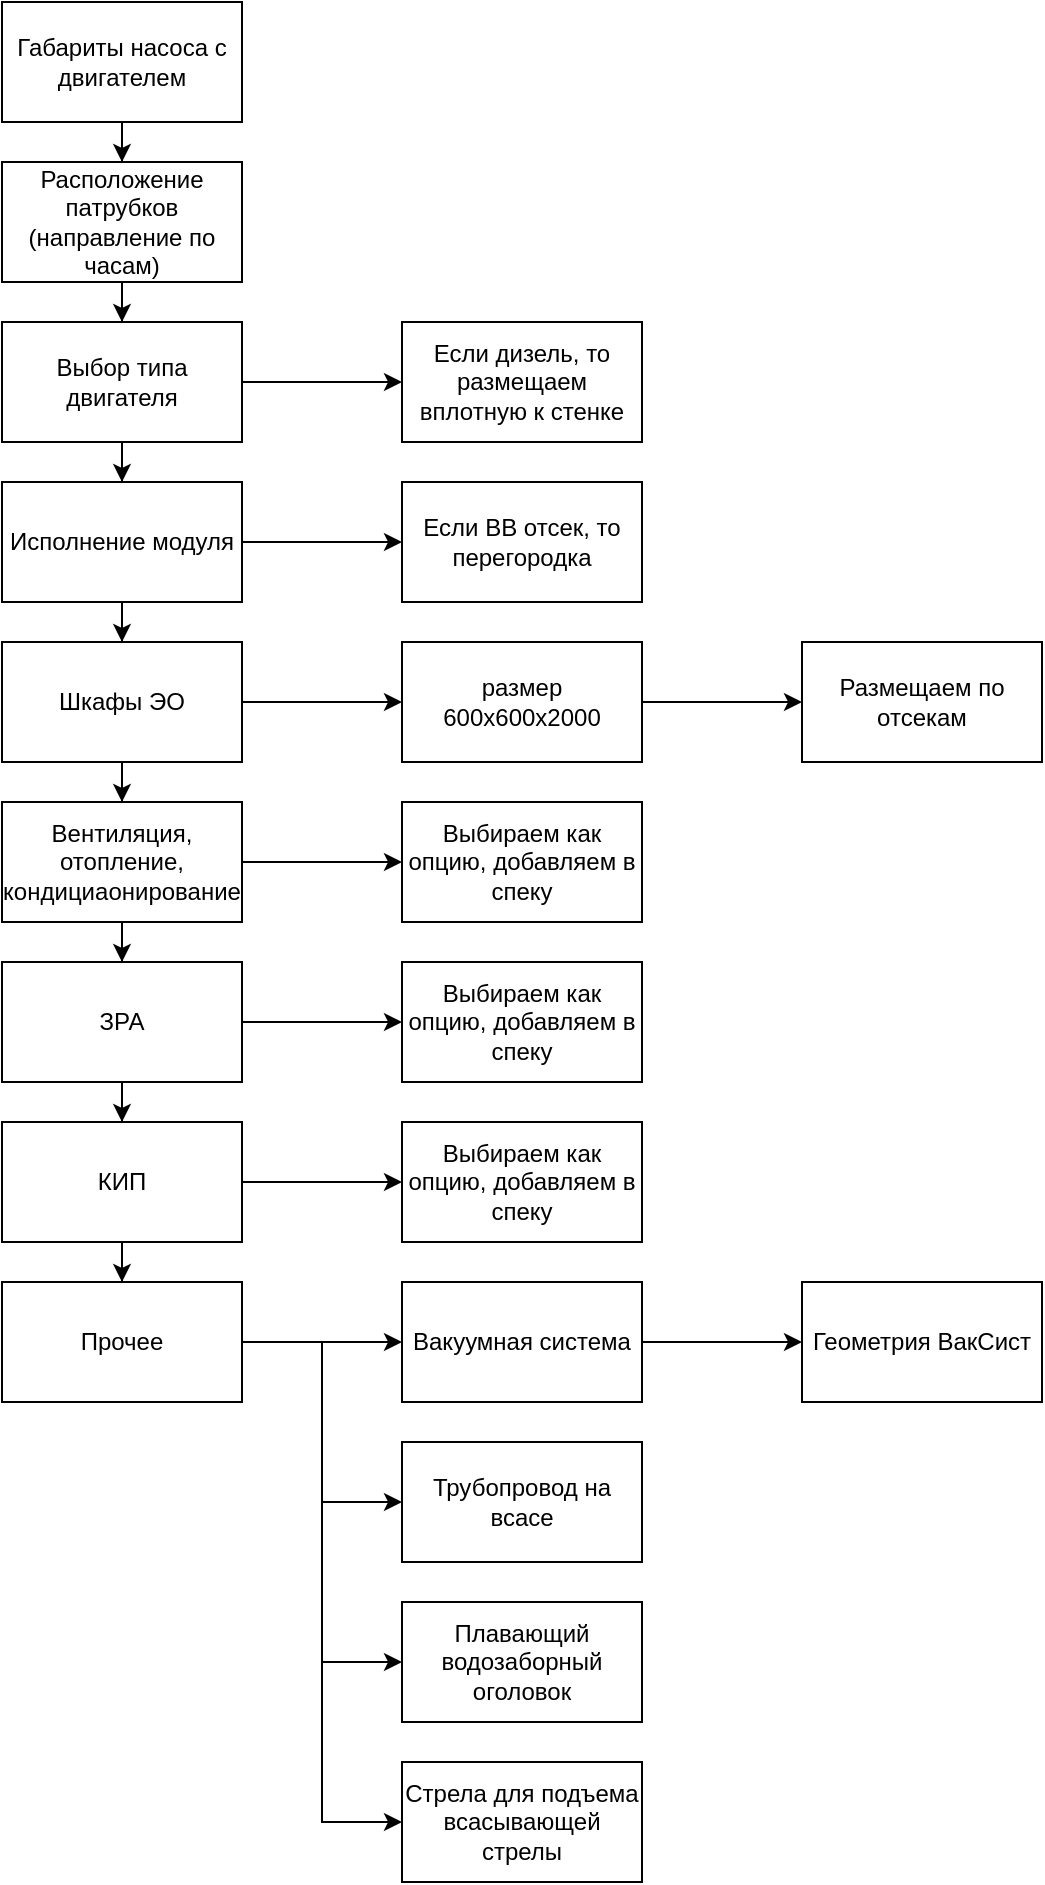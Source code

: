 <mxfile version="14.5.0" type="github">
  <diagram id="C5RBs43oDa-KdzZeNtuy" name="Page-1">
    <mxGraphModel dx="981" dy="526" grid="1" gridSize="10" guides="1" tooltips="1" connect="1" arrows="1" fold="1" page="1" pageScale="1" pageWidth="827" pageHeight="1169" math="0" shadow="0">
      <root>
        <mxCell id="WIyWlLk6GJQsqaUBKTNV-0" />
        <mxCell id="WIyWlLk6GJQsqaUBKTNV-1" parent="WIyWlLk6GJQsqaUBKTNV-0" />
        <mxCell id="56DpWFyaeTY6TzINIU70-2" value="" style="edgeStyle=orthogonalEdgeStyle;rounded=0;orthogonalLoop=1;jettySize=auto;html=1;" edge="1" parent="WIyWlLk6GJQsqaUBKTNV-1" source="56DpWFyaeTY6TzINIU70-0" target="56DpWFyaeTY6TzINIU70-1">
          <mxGeometry relative="1" as="geometry" />
        </mxCell>
        <mxCell id="56DpWFyaeTY6TzINIU70-0" value="Габариты насоса с двигателем" style="rounded=0;whiteSpace=wrap;html=1;" vertex="1" parent="WIyWlLk6GJQsqaUBKTNV-1">
          <mxGeometry x="340" y="40" width="120" height="60" as="geometry" />
        </mxCell>
        <mxCell id="56DpWFyaeTY6TzINIU70-4" value="" style="edgeStyle=orthogonalEdgeStyle;rounded=0;orthogonalLoop=1;jettySize=auto;html=1;" edge="1" parent="WIyWlLk6GJQsqaUBKTNV-1" source="56DpWFyaeTY6TzINIU70-1" target="56DpWFyaeTY6TzINIU70-3">
          <mxGeometry relative="1" as="geometry" />
        </mxCell>
        <mxCell id="56DpWFyaeTY6TzINIU70-1" value="Расположение патрубков (направление по часам)" style="whiteSpace=wrap;html=1;rounded=0;" vertex="1" parent="WIyWlLk6GJQsqaUBKTNV-1">
          <mxGeometry x="340" y="120" width="120" height="60" as="geometry" />
        </mxCell>
        <mxCell id="56DpWFyaeTY6TzINIU70-6" value="" style="edgeStyle=orthogonalEdgeStyle;rounded=0;orthogonalLoop=1;jettySize=auto;html=1;" edge="1" parent="WIyWlLk6GJQsqaUBKTNV-1" source="56DpWFyaeTY6TzINIU70-3" target="56DpWFyaeTY6TzINIU70-5">
          <mxGeometry relative="1" as="geometry" />
        </mxCell>
        <mxCell id="56DpWFyaeTY6TzINIU70-8" value="" style="edgeStyle=orthogonalEdgeStyle;rounded=0;orthogonalLoop=1;jettySize=auto;html=1;" edge="1" parent="WIyWlLk6GJQsqaUBKTNV-1" source="56DpWFyaeTY6TzINIU70-3" target="56DpWFyaeTY6TzINIU70-7">
          <mxGeometry relative="1" as="geometry" />
        </mxCell>
        <mxCell id="56DpWFyaeTY6TzINIU70-3" value="Выбор типа двигателя" style="whiteSpace=wrap;html=1;rounded=0;" vertex="1" parent="WIyWlLk6GJQsqaUBKTNV-1">
          <mxGeometry x="340" y="200" width="120" height="60" as="geometry" />
        </mxCell>
        <mxCell id="56DpWFyaeTY6TzINIU70-5" value="Если дизель, то размещаем вплотную к стенке" style="whiteSpace=wrap;html=1;rounded=0;" vertex="1" parent="WIyWlLk6GJQsqaUBKTNV-1">
          <mxGeometry x="540" y="200" width="120" height="60" as="geometry" />
        </mxCell>
        <mxCell id="56DpWFyaeTY6TzINIU70-10" value="" style="edgeStyle=orthogonalEdgeStyle;rounded=0;orthogonalLoop=1;jettySize=auto;html=1;" edge="1" parent="WIyWlLk6GJQsqaUBKTNV-1" source="56DpWFyaeTY6TzINIU70-7" target="56DpWFyaeTY6TzINIU70-9">
          <mxGeometry relative="1" as="geometry" />
        </mxCell>
        <mxCell id="56DpWFyaeTY6TzINIU70-12" value="" style="edgeStyle=orthogonalEdgeStyle;rounded=0;orthogonalLoop=1;jettySize=auto;html=1;" edge="1" parent="WIyWlLk6GJQsqaUBKTNV-1" source="56DpWFyaeTY6TzINIU70-7" target="56DpWFyaeTY6TzINIU70-11">
          <mxGeometry relative="1" as="geometry" />
        </mxCell>
        <mxCell id="56DpWFyaeTY6TzINIU70-7" value="Исполнение модуля" style="whiteSpace=wrap;html=1;rounded=0;" vertex="1" parent="WIyWlLk6GJQsqaUBKTNV-1">
          <mxGeometry x="340" y="280" width="120" height="60" as="geometry" />
        </mxCell>
        <mxCell id="56DpWFyaeTY6TzINIU70-14" value="" style="edgeStyle=orthogonalEdgeStyle;rounded=0;orthogonalLoop=1;jettySize=auto;html=1;" edge="1" parent="WIyWlLk6GJQsqaUBKTNV-1" source="56DpWFyaeTY6TzINIU70-9" target="56DpWFyaeTY6TzINIU70-13">
          <mxGeometry relative="1" as="geometry" />
        </mxCell>
        <mxCell id="56DpWFyaeTY6TzINIU70-18" value="" style="edgeStyle=orthogonalEdgeStyle;rounded=0;orthogonalLoop=1;jettySize=auto;html=1;" edge="1" parent="WIyWlLk6GJQsqaUBKTNV-1" source="56DpWFyaeTY6TzINIU70-9" target="56DpWFyaeTY6TzINIU70-17">
          <mxGeometry relative="1" as="geometry" />
        </mxCell>
        <mxCell id="56DpWFyaeTY6TzINIU70-9" value="Шкафы ЭО" style="whiteSpace=wrap;html=1;rounded=0;" vertex="1" parent="WIyWlLk6GJQsqaUBKTNV-1">
          <mxGeometry x="340" y="360" width="120" height="60" as="geometry" />
        </mxCell>
        <mxCell id="56DpWFyaeTY6TzINIU70-11" value="Если ВВ отсек, то перегородка" style="whiteSpace=wrap;html=1;rounded=0;" vertex="1" parent="WIyWlLk6GJQsqaUBKTNV-1">
          <mxGeometry x="540" y="280" width="120" height="60" as="geometry" />
        </mxCell>
        <mxCell id="56DpWFyaeTY6TzINIU70-16" value="" style="edgeStyle=orthogonalEdgeStyle;rounded=0;orthogonalLoop=1;jettySize=auto;html=1;" edge="1" parent="WIyWlLk6GJQsqaUBKTNV-1" source="56DpWFyaeTY6TzINIU70-13" target="56DpWFyaeTY6TzINIU70-15">
          <mxGeometry relative="1" as="geometry" />
        </mxCell>
        <mxCell id="56DpWFyaeTY6TzINIU70-13" value="размер 600х600х2000" style="whiteSpace=wrap;html=1;rounded=0;" vertex="1" parent="WIyWlLk6GJQsqaUBKTNV-1">
          <mxGeometry x="540" y="360" width="120" height="60" as="geometry" />
        </mxCell>
        <mxCell id="56DpWFyaeTY6TzINIU70-15" value="Размещаем по отсекам" style="whiteSpace=wrap;html=1;rounded=0;" vertex="1" parent="WIyWlLk6GJQsqaUBKTNV-1">
          <mxGeometry x="740" y="360" width="120" height="60" as="geometry" />
        </mxCell>
        <mxCell id="56DpWFyaeTY6TzINIU70-20" value="" style="edgeStyle=orthogonalEdgeStyle;rounded=0;orthogonalLoop=1;jettySize=auto;html=1;" edge="1" parent="WIyWlLk6GJQsqaUBKTNV-1" source="56DpWFyaeTY6TzINIU70-17" target="56DpWFyaeTY6TzINIU70-19">
          <mxGeometry relative="1" as="geometry" />
        </mxCell>
        <mxCell id="56DpWFyaeTY6TzINIU70-22" value="" style="edgeStyle=orthogonalEdgeStyle;rounded=0;orthogonalLoop=1;jettySize=auto;html=1;" edge="1" parent="WIyWlLk6GJQsqaUBKTNV-1" source="56DpWFyaeTY6TzINIU70-17" target="56DpWFyaeTY6TzINIU70-21">
          <mxGeometry relative="1" as="geometry" />
        </mxCell>
        <mxCell id="56DpWFyaeTY6TzINIU70-17" value="Вентиляция, отопление, кондициаонирование" style="whiteSpace=wrap;html=1;rounded=0;" vertex="1" parent="WIyWlLk6GJQsqaUBKTNV-1">
          <mxGeometry x="340" y="440" width="120" height="60" as="geometry" />
        </mxCell>
        <mxCell id="56DpWFyaeTY6TzINIU70-19" value="Выбираем как опцию, добавляем в спеку" style="whiteSpace=wrap;html=1;rounded=0;" vertex="1" parent="WIyWlLk6GJQsqaUBKTNV-1">
          <mxGeometry x="540" y="440" width="120" height="60" as="geometry" />
        </mxCell>
        <mxCell id="56DpWFyaeTY6TzINIU70-24" value="" style="edgeStyle=orthogonalEdgeStyle;rounded=0;orthogonalLoop=1;jettySize=auto;html=1;entryX=0;entryY=0.5;entryDx=0;entryDy=0;" edge="1" parent="WIyWlLk6GJQsqaUBKTNV-1" source="56DpWFyaeTY6TzINIU70-21" target="56DpWFyaeTY6TzINIU70-25">
          <mxGeometry relative="1" as="geometry">
            <mxPoint x="540" y="550" as="targetPoint" />
          </mxGeometry>
        </mxCell>
        <mxCell id="56DpWFyaeTY6TzINIU70-29" style="edgeStyle=orthogonalEdgeStyle;rounded=0;orthogonalLoop=1;jettySize=auto;html=1;entryX=0.5;entryY=0;entryDx=0;entryDy=0;" edge="1" parent="WIyWlLk6GJQsqaUBKTNV-1" source="56DpWFyaeTY6TzINIU70-21" target="56DpWFyaeTY6TzINIU70-27">
          <mxGeometry relative="1" as="geometry" />
        </mxCell>
        <mxCell id="56DpWFyaeTY6TzINIU70-21" value="ЗРА" style="whiteSpace=wrap;html=1;rounded=0;" vertex="1" parent="WIyWlLk6GJQsqaUBKTNV-1">
          <mxGeometry x="340" y="520" width="120" height="60" as="geometry" />
        </mxCell>
        <mxCell id="56DpWFyaeTY6TzINIU70-25" value="Выбираем как опцию, добавляем в спеку" style="whiteSpace=wrap;html=1;rounded=0;" vertex="1" parent="WIyWlLk6GJQsqaUBKTNV-1">
          <mxGeometry x="540" y="520" width="120" height="60" as="geometry" />
        </mxCell>
        <mxCell id="56DpWFyaeTY6TzINIU70-26" value="" style="edgeStyle=orthogonalEdgeStyle;rounded=0;orthogonalLoop=1;jettySize=auto;html=1;entryX=0;entryY=0.5;entryDx=0;entryDy=0;" edge="1" parent="WIyWlLk6GJQsqaUBKTNV-1" source="56DpWFyaeTY6TzINIU70-27" target="56DpWFyaeTY6TzINIU70-28">
          <mxGeometry relative="1" as="geometry">
            <mxPoint x="540" y="630" as="targetPoint" />
          </mxGeometry>
        </mxCell>
        <mxCell id="56DpWFyaeTY6TzINIU70-31" value="" style="edgeStyle=orthogonalEdgeStyle;rounded=0;orthogonalLoop=1;jettySize=auto;html=1;" edge="1" parent="WIyWlLk6GJQsqaUBKTNV-1" source="56DpWFyaeTY6TzINIU70-27" target="56DpWFyaeTY6TzINIU70-30">
          <mxGeometry relative="1" as="geometry" />
        </mxCell>
        <mxCell id="56DpWFyaeTY6TzINIU70-27" value="КИП" style="whiteSpace=wrap;html=1;rounded=0;" vertex="1" parent="WIyWlLk6GJQsqaUBKTNV-1">
          <mxGeometry x="340" y="600" width="120" height="60" as="geometry" />
        </mxCell>
        <mxCell id="56DpWFyaeTY6TzINIU70-28" value="Выбираем как опцию, добавляем в спеку" style="whiteSpace=wrap;html=1;rounded=0;" vertex="1" parent="WIyWlLk6GJQsqaUBKTNV-1">
          <mxGeometry x="540" y="600" width="120" height="60" as="geometry" />
        </mxCell>
        <mxCell id="56DpWFyaeTY6TzINIU70-33" value="" style="edgeStyle=orthogonalEdgeStyle;rounded=0;orthogonalLoop=1;jettySize=auto;html=1;" edge="1" parent="WIyWlLk6GJQsqaUBKTNV-1" source="56DpWFyaeTY6TzINIU70-30" target="56DpWFyaeTY6TzINIU70-32">
          <mxGeometry relative="1" as="geometry" />
        </mxCell>
        <mxCell id="56DpWFyaeTY6TzINIU70-37" style="edgeStyle=orthogonalEdgeStyle;rounded=0;orthogonalLoop=1;jettySize=auto;html=1;entryX=0;entryY=0.5;entryDx=0;entryDy=0;" edge="1" parent="WIyWlLk6GJQsqaUBKTNV-1" source="56DpWFyaeTY6TzINIU70-30" target="56DpWFyaeTY6TzINIU70-36">
          <mxGeometry relative="1" as="geometry" />
        </mxCell>
        <mxCell id="56DpWFyaeTY6TzINIU70-39" style="edgeStyle=orthogonalEdgeStyle;rounded=0;orthogonalLoop=1;jettySize=auto;html=1;entryX=0;entryY=0.5;entryDx=0;entryDy=0;" edge="1" parent="WIyWlLk6GJQsqaUBKTNV-1" source="56DpWFyaeTY6TzINIU70-30" target="56DpWFyaeTY6TzINIU70-38">
          <mxGeometry relative="1" as="geometry" />
        </mxCell>
        <mxCell id="56DpWFyaeTY6TzINIU70-41" style="edgeStyle=orthogonalEdgeStyle;rounded=0;orthogonalLoop=1;jettySize=auto;html=1;entryX=0;entryY=0.5;entryDx=0;entryDy=0;" edge="1" parent="WIyWlLk6GJQsqaUBKTNV-1" source="56DpWFyaeTY6TzINIU70-30" target="56DpWFyaeTY6TzINIU70-40">
          <mxGeometry relative="1" as="geometry" />
        </mxCell>
        <mxCell id="56DpWFyaeTY6TzINIU70-30" value="Прочее" style="whiteSpace=wrap;html=1;rounded=0;" vertex="1" parent="WIyWlLk6GJQsqaUBKTNV-1">
          <mxGeometry x="340" y="680" width="120" height="60" as="geometry" />
        </mxCell>
        <mxCell id="56DpWFyaeTY6TzINIU70-35" value="" style="edgeStyle=orthogonalEdgeStyle;rounded=0;orthogonalLoop=1;jettySize=auto;html=1;" edge="1" parent="WIyWlLk6GJQsqaUBKTNV-1" source="56DpWFyaeTY6TzINIU70-32" target="56DpWFyaeTY6TzINIU70-34">
          <mxGeometry relative="1" as="geometry" />
        </mxCell>
        <mxCell id="56DpWFyaeTY6TzINIU70-32" value="Вакуумная система" style="whiteSpace=wrap;html=1;rounded=0;" vertex="1" parent="WIyWlLk6GJQsqaUBKTNV-1">
          <mxGeometry x="540" y="680" width="120" height="60" as="geometry" />
        </mxCell>
        <mxCell id="56DpWFyaeTY6TzINIU70-34" value="Геометрия ВакСист" style="whiteSpace=wrap;html=1;rounded=0;" vertex="1" parent="WIyWlLk6GJQsqaUBKTNV-1">
          <mxGeometry x="740" y="680" width="120" height="60" as="geometry" />
        </mxCell>
        <mxCell id="56DpWFyaeTY6TzINIU70-36" value="Трубопровод на всасе" style="rounded=0;whiteSpace=wrap;html=1;" vertex="1" parent="WIyWlLk6GJQsqaUBKTNV-1">
          <mxGeometry x="540" y="760" width="120" height="60" as="geometry" />
        </mxCell>
        <mxCell id="56DpWFyaeTY6TzINIU70-38" value="Плавающий водозаборный оголовок" style="rounded=0;whiteSpace=wrap;html=1;" vertex="1" parent="WIyWlLk6GJQsqaUBKTNV-1">
          <mxGeometry x="540" y="840" width="120" height="60" as="geometry" />
        </mxCell>
        <mxCell id="56DpWFyaeTY6TzINIU70-40" value="Стрела для подъема всасывающей стрелы" style="rounded=0;whiteSpace=wrap;html=1;" vertex="1" parent="WIyWlLk6GJQsqaUBKTNV-1">
          <mxGeometry x="540" y="920" width="120" height="60" as="geometry" />
        </mxCell>
      </root>
    </mxGraphModel>
  </diagram>
</mxfile>
